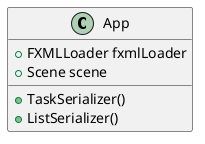 @startuml
class App{
    +FXMLLoader fxmlLoader
    +Scene scene
    +TaskSerializer()
    +ListSerializer()
}
@enduml